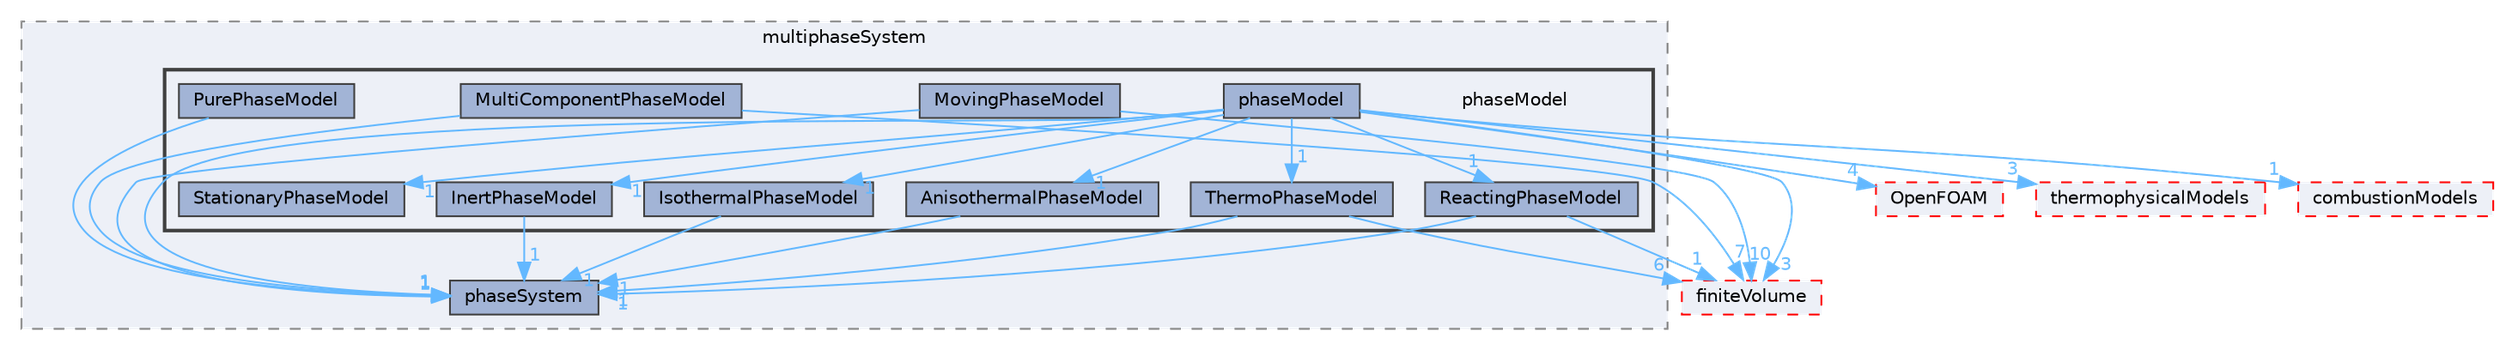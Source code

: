 digraph "src/phaseSystemModels/reactingEuler/multiphaseSystem/phaseModel"
{
 // LATEX_PDF_SIZE
  bgcolor="transparent";
  edge [fontname=Helvetica,fontsize=10,labelfontname=Helvetica,labelfontsize=10];
  node [fontname=Helvetica,fontsize=10,shape=box,height=0.2,width=0.4];
  compound=true
  subgraph clusterdir_4edcd2f80655d7be3718758b13a7ab40 {
    graph [ bgcolor="#edf0f7", pencolor="grey50", label="multiphaseSystem", fontname=Helvetica,fontsize=10 style="filled,dashed", URL="dir_4edcd2f80655d7be3718758b13a7ab40.html",tooltip=""]
  dir_dfe19b54a98af0254be9d6c989217747 [label="phaseSystem", fillcolor="#a2b4d6", color="grey25", style="filled", URL="dir_dfe19b54a98af0254be9d6c989217747.html",tooltip=""];
  subgraph clusterdir_e73325ebbaf777d8f73dd3ce5c4db79d {
    graph [ bgcolor="#edf0f7", pencolor="grey25", label="", fontname=Helvetica,fontsize=10 style="filled,bold", URL="dir_e73325ebbaf777d8f73dd3ce5c4db79d.html",tooltip=""]
    dir_e73325ebbaf777d8f73dd3ce5c4db79d [shape=plaintext, label="phaseModel"];
  dir_b1c4ad5e20f82298b094f8b944eddf83 [label="AnisothermalPhaseModel", fillcolor="#a2b4d6", color="grey25", style="filled", URL="dir_b1c4ad5e20f82298b094f8b944eddf83.html",tooltip=""];
  dir_d110ccfe826b72599de6b19cc5a41f5a [label="InertPhaseModel", fillcolor="#a2b4d6", color="grey25", style="filled", URL="dir_d110ccfe826b72599de6b19cc5a41f5a.html",tooltip=""];
  dir_7437907b0fa7a9600072402e0a837b1e [label="IsothermalPhaseModel", fillcolor="#a2b4d6", color="grey25", style="filled", URL="dir_7437907b0fa7a9600072402e0a837b1e.html",tooltip=""];
  dir_9101c60829d1971ebce9577443876866 [label="MovingPhaseModel", fillcolor="#a2b4d6", color="grey25", style="filled", URL="dir_9101c60829d1971ebce9577443876866.html",tooltip=""];
  dir_4001ec88089cc59dc0d4d108e870d954 [label="MultiComponentPhaseModel", fillcolor="#a2b4d6", color="grey25", style="filled", URL="dir_4001ec88089cc59dc0d4d108e870d954.html",tooltip=""];
  dir_b34516b9e464b419cd8f277f312ea21c [label="phaseModel", fillcolor="#a2b4d6", color="grey25", style="filled", URL="dir_b34516b9e464b419cd8f277f312ea21c.html",tooltip=""];
  dir_a00d6a5c8e05f4ffab2f52d96a23ca92 [label="PurePhaseModel", fillcolor="#a2b4d6", color="grey25", style="filled", URL="dir_a00d6a5c8e05f4ffab2f52d96a23ca92.html",tooltip=""];
  dir_3f80626a3e357c47241b9c32337eea15 [label="ReactingPhaseModel", fillcolor="#a2b4d6", color="grey25", style="filled", URL="dir_3f80626a3e357c47241b9c32337eea15.html",tooltip=""];
  dir_d8683d04bdcde7a197755691aa6cf2f9 [label="StationaryPhaseModel", fillcolor="#a2b4d6", color="grey25", style="filled", URL="dir_d8683d04bdcde7a197755691aa6cf2f9.html",tooltip=""];
  dir_03f1762e15cfffe5146970e88ef8ef17 [label="ThermoPhaseModel", fillcolor="#a2b4d6", color="grey25", style="filled", URL="dir_03f1762e15cfffe5146970e88ef8ef17.html",tooltip=""];
  }
  }
  dir_9bd15774b555cf7259a6fa18f99fe99b [label="finiteVolume", fillcolor="#edf0f7", color="red", style="filled,dashed", URL="dir_9bd15774b555cf7259a6fa18f99fe99b.html",tooltip=""];
  dir_c5473ff19b20e6ec4dfe5c310b3778a8 [label="OpenFOAM", fillcolor="#edf0f7", color="red", style="filled,dashed", URL="dir_c5473ff19b20e6ec4dfe5c310b3778a8.html",tooltip=""];
  dir_2778d089ec5c4f66810b11f753867003 [label="thermophysicalModels", fillcolor="#edf0f7", color="red", style="filled,dashed", URL="dir_2778d089ec5c4f66810b11f753867003.html",tooltip=""];
  dir_a28bb8a003fe9b05e061f79ecbbcb476 [label="combustionModels", fillcolor="#edf0f7", color="red", style="filled,dashed", URL="dir_a28bb8a003fe9b05e061f79ecbbcb476.html",tooltip=""];
  dir_b1c4ad5e20f82298b094f8b944eddf83->dir_dfe19b54a98af0254be9d6c989217747 [headlabel="1", labeldistance=1.5 headhref="dir_000107_002906.html" href="dir_000107_002906.html" color="steelblue1" fontcolor="steelblue1"];
  dir_d110ccfe826b72599de6b19cc5a41f5a->dir_dfe19b54a98af0254be9d6c989217747 [headlabel="1", labeldistance=1.5 headhref="dir_001842_002906.html" href="dir_001842_002906.html" color="steelblue1" fontcolor="steelblue1"];
  dir_7437907b0fa7a9600072402e0a837b1e->dir_dfe19b54a98af0254be9d6c989217747 [headlabel="1", labeldistance=1.5 headhref="dir_001983_002906.html" href="dir_001983_002906.html" color="steelblue1" fontcolor="steelblue1"];
  dir_9101c60829d1971ebce9577443876866->dir_9bd15774b555cf7259a6fa18f99fe99b [headlabel="10", labeldistance=1.5 headhref="dir_002453_001387.html" href="dir_002453_001387.html" color="steelblue1" fontcolor="steelblue1"];
  dir_9101c60829d1971ebce9577443876866->dir_dfe19b54a98af0254be9d6c989217747 [headlabel="1", labeldistance=1.5 headhref="dir_002453_002906.html" href="dir_002453_002906.html" color="steelblue1" fontcolor="steelblue1"];
  dir_4001ec88089cc59dc0d4d108e870d954->dir_9bd15774b555cf7259a6fa18f99fe99b [headlabel="7", labeldistance=1.5 headhref="dir_002472_001387.html" href="dir_002472_001387.html" color="steelblue1" fontcolor="steelblue1"];
  dir_4001ec88089cc59dc0d4d108e870d954->dir_dfe19b54a98af0254be9d6c989217747 [headlabel="1", labeldistance=1.5 headhref="dir_002472_002906.html" href="dir_002472_002906.html" color="steelblue1" fontcolor="steelblue1"];
  dir_b34516b9e464b419cd8f277f312ea21c->dir_03f1762e15cfffe5146970e88ef8ef17 [headlabel="1", labeldistance=1.5 headhref="dir_002895_004018.html" href="dir_002895_004018.html" color="steelblue1" fontcolor="steelblue1"];
  dir_b34516b9e464b419cd8f277f312ea21c->dir_2778d089ec5c4f66810b11f753867003 [headlabel="3", labeldistance=1.5 headhref="dir_002895_004022.html" href="dir_002895_004022.html" color="steelblue1" fontcolor="steelblue1"];
  dir_b34516b9e464b419cd8f277f312ea21c->dir_3f80626a3e357c47241b9c32337eea15 [headlabel="1", labeldistance=1.5 headhref="dir_002895_003230.html" href="dir_002895_003230.html" color="steelblue1" fontcolor="steelblue1"];
  dir_b34516b9e464b419cd8f277f312ea21c->dir_7437907b0fa7a9600072402e0a837b1e [headlabel="1", labeldistance=1.5 headhref="dir_002895_001983.html" href="dir_002895_001983.html" color="steelblue1" fontcolor="steelblue1"];
  dir_b34516b9e464b419cd8f277f312ea21c->dir_9bd15774b555cf7259a6fa18f99fe99b [headlabel="3", labeldistance=1.5 headhref="dir_002895_001387.html" href="dir_002895_001387.html" color="steelblue1" fontcolor="steelblue1"];
  dir_b34516b9e464b419cd8f277f312ea21c->dir_a28bb8a003fe9b05e061f79ecbbcb476 [headlabel="1", labeldistance=1.5 headhref="dir_002895_000549.html" href="dir_002895_000549.html" color="steelblue1" fontcolor="steelblue1"];
  dir_b34516b9e464b419cd8f277f312ea21c->dir_b1c4ad5e20f82298b094f8b944eddf83 [headlabel="1", labeldistance=1.5 headhref="dir_002895_000107.html" href="dir_002895_000107.html" color="steelblue1" fontcolor="steelblue1"];
  dir_b34516b9e464b419cd8f277f312ea21c->dir_c5473ff19b20e6ec4dfe5c310b3778a8 [headlabel="4", labeldistance=1.5 headhref="dir_002895_002695.html" href="dir_002895_002695.html" color="steelblue1" fontcolor="steelblue1"];
  dir_b34516b9e464b419cd8f277f312ea21c->dir_d110ccfe826b72599de6b19cc5a41f5a [headlabel="1", labeldistance=1.5 headhref="dir_002895_001842.html" href="dir_002895_001842.html" color="steelblue1" fontcolor="steelblue1"];
  dir_b34516b9e464b419cd8f277f312ea21c->dir_d8683d04bdcde7a197755691aa6cf2f9 [headlabel="1", labeldistance=1.5 headhref="dir_002895_003760.html" href="dir_002895_003760.html" color="steelblue1" fontcolor="steelblue1"];
  dir_b34516b9e464b419cd8f277f312ea21c->dir_dfe19b54a98af0254be9d6c989217747 [headlabel="1", labeldistance=1.5 headhref="dir_002895_002906.html" href="dir_002895_002906.html" color="steelblue1" fontcolor="steelblue1"];
  dir_a00d6a5c8e05f4ffab2f52d96a23ca92->dir_dfe19b54a98af0254be9d6c989217747 [headlabel="1", labeldistance=1.5 headhref="dir_003134_002906.html" href="dir_003134_002906.html" color="steelblue1" fontcolor="steelblue1"];
  dir_3f80626a3e357c47241b9c32337eea15->dir_9bd15774b555cf7259a6fa18f99fe99b [headlabel="1", labeldistance=1.5 headhref="dir_003230_001387.html" href="dir_003230_001387.html" color="steelblue1" fontcolor="steelblue1"];
  dir_3f80626a3e357c47241b9c32337eea15->dir_dfe19b54a98af0254be9d6c989217747 [headlabel="1", labeldistance=1.5 headhref="dir_003230_002906.html" href="dir_003230_002906.html" color="steelblue1" fontcolor="steelblue1"];
  dir_03f1762e15cfffe5146970e88ef8ef17->dir_9bd15774b555cf7259a6fa18f99fe99b [headlabel="6", labeldistance=1.5 headhref="dir_004018_001387.html" href="dir_004018_001387.html" color="steelblue1" fontcolor="steelblue1"];
  dir_03f1762e15cfffe5146970e88ef8ef17->dir_dfe19b54a98af0254be9d6c989217747 [headlabel="1", labeldistance=1.5 headhref="dir_004018_002906.html" href="dir_004018_002906.html" color="steelblue1" fontcolor="steelblue1"];
}
